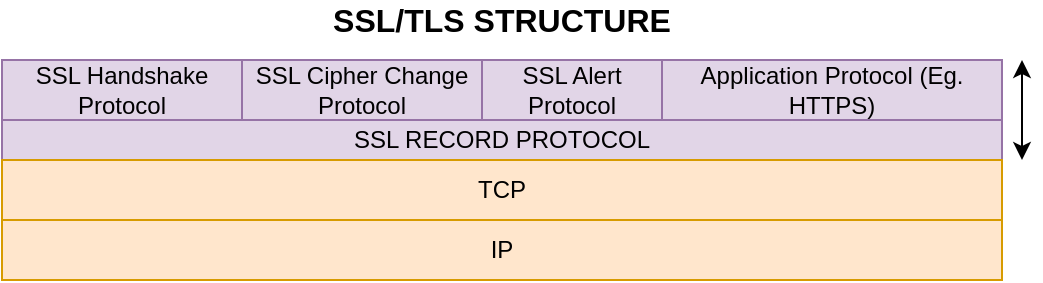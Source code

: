 <mxfile version="13.2.4" type="device"><diagram id="aEH2f0jt_UQKRgJX6pav" name="Page-1"><mxGraphModel dx="782" dy="471" grid="1" gridSize="10" guides="1" tooltips="1" connect="1" arrows="1" fold="1" page="1" pageScale="1" pageWidth="850" pageHeight="1100" math="0" shadow="0"><root><mxCell id="0"/><mxCell id="1" parent="0"/><mxCell id="EkLvVTxcjbm52cEJ7UvA-1" value="&lt;div&gt;SSL Handshake Protocol&lt;br&gt;&lt;/div&gt;" style="rounded=0;whiteSpace=wrap;html=1;fillColor=#e1d5e7;strokeColor=#9673a6;" vertex="1" parent="1"><mxGeometry x="100" y="90" width="120" height="30" as="geometry"/></mxCell><mxCell id="EkLvVTxcjbm52cEJ7UvA-2" value="SSL Cipher Change Protocol" style="rounded=0;whiteSpace=wrap;html=1;fillColor=#e1d5e7;strokeColor=#9673a6;" vertex="1" parent="1"><mxGeometry x="220" y="90" width="120" height="30" as="geometry"/></mxCell><mxCell id="EkLvVTxcjbm52cEJ7UvA-3" value="SSL Alert Protocol" style="rounded=0;whiteSpace=wrap;html=1;fillColor=#e1d5e7;strokeColor=#9673a6;" vertex="1" parent="1"><mxGeometry x="340" y="90" width="90" height="30" as="geometry"/></mxCell><mxCell id="EkLvVTxcjbm52cEJ7UvA-4" value="Application Protocol (Eg. HTTPS)" style="rounded=0;whiteSpace=wrap;html=1;fillColor=#e1d5e7;strokeColor=#9673a6;" vertex="1" parent="1"><mxGeometry x="430" y="90" width="170" height="30" as="geometry"/></mxCell><mxCell id="EkLvVTxcjbm52cEJ7UvA-5" value="SSL RECORD PROTOCOL" style="rounded=0;whiteSpace=wrap;html=1;fillColor=#e1d5e7;strokeColor=#9673a6;" vertex="1" parent="1"><mxGeometry x="100" y="120" width="500" height="20" as="geometry"/></mxCell><mxCell id="EkLvVTxcjbm52cEJ7UvA-6" value="TCP" style="rounded=0;whiteSpace=wrap;html=1;fillColor=#ffe6cc;strokeColor=#d79b00;" vertex="1" parent="1"><mxGeometry x="100" y="140" width="500" height="30" as="geometry"/></mxCell><mxCell id="EkLvVTxcjbm52cEJ7UvA-7" value="IP" style="rounded=0;whiteSpace=wrap;html=1;fillColor=#ffe6cc;strokeColor=#d79b00;" vertex="1" parent="1"><mxGeometry x="100" y="170" width="500" height="30" as="geometry"/></mxCell><mxCell id="EkLvVTxcjbm52cEJ7UvA-10" value="" style="endArrow=classic;startArrow=classic;html=1;" edge="1" parent="1"><mxGeometry width="50" height="50" relative="1" as="geometry"><mxPoint x="610" y="140" as="sourcePoint"/><mxPoint x="610" y="90" as="targetPoint"/></mxGeometry></mxCell><mxCell id="EkLvVTxcjbm52cEJ7UvA-11" value="&lt;font style=&quot;font-size: 16px&quot;&gt;&lt;b&gt;SSL/TLS STRUCTURE&lt;br&gt;&lt;/b&gt;&lt;/font&gt;" style="text;html=1;strokeColor=none;fillColor=none;align=center;verticalAlign=middle;whiteSpace=wrap;rounded=0;" vertex="1" parent="1"><mxGeometry x="250" y="60" width="200" height="20" as="geometry"/></mxCell></root></mxGraphModel></diagram></mxfile>